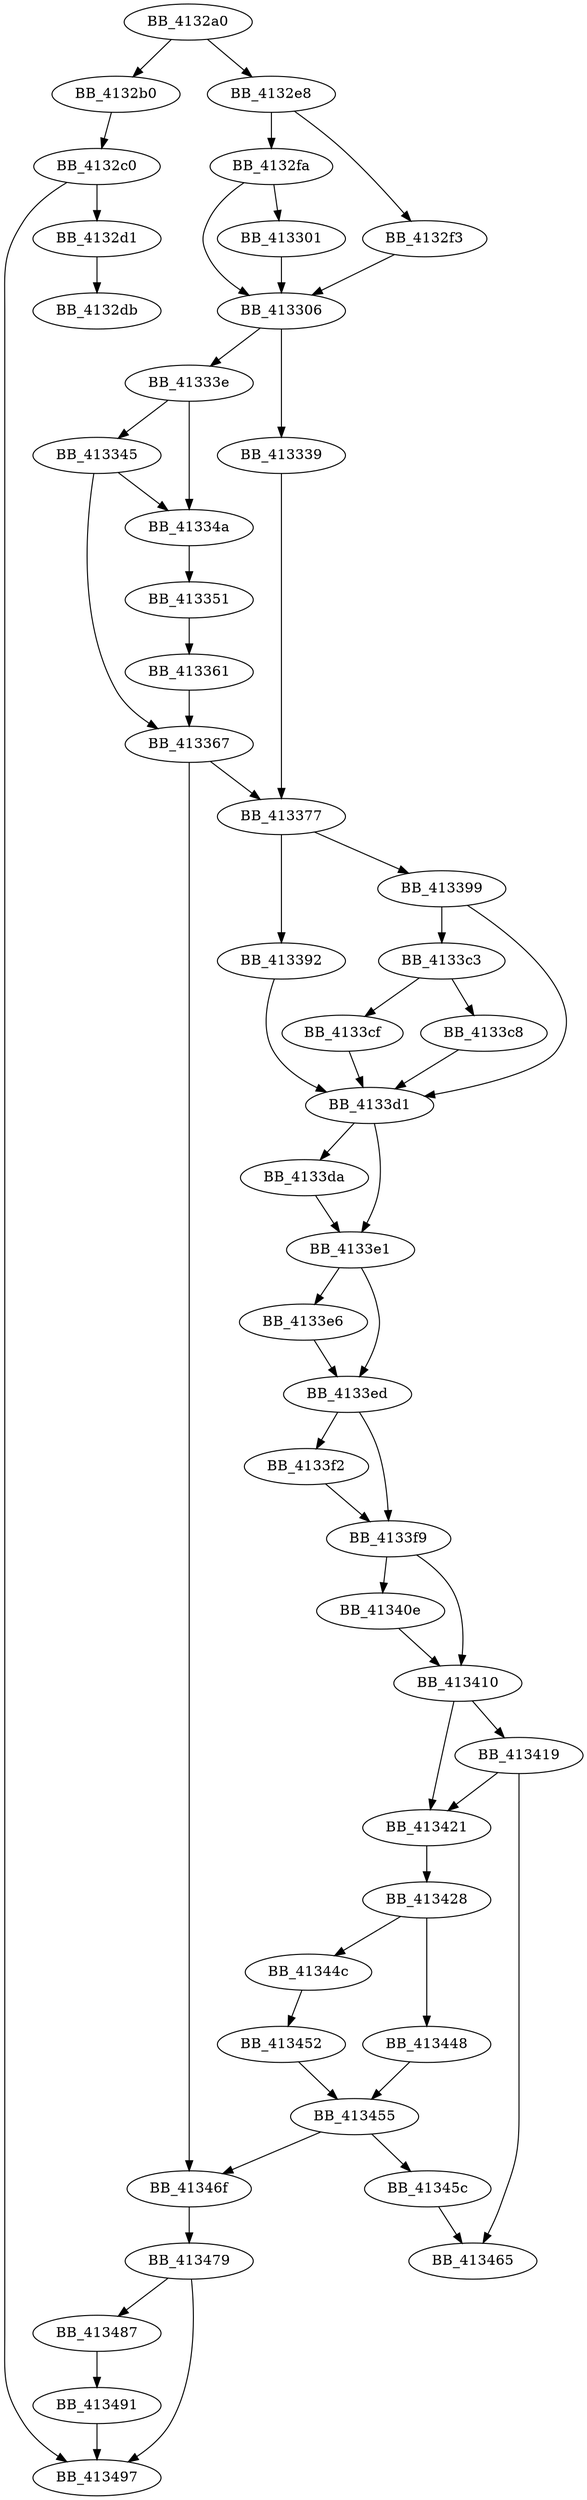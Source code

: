 DiGraph sub_4132A0{
BB_4132a0->BB_4132b0
BB_4132a0->BB_4132e8
BB_4132b0->BB_4132c0
BB_4132c0->BB_4132d1
BB_4132c0->BB_413497
BB_4132d1->BB_4132db
BB_4132e8->BB_4132f3
BB_4132e8->BB_4132fa
BB_4132f3->BB_413306
BB_4132fa->BB_413301
BB_4132fa->BB_413306
BB_413301->BB_413306
BB_413306->BB_413339
BB_413306->BB_41333e
BB_413339->BB_413377
BB_41333e->BB_413345
BB_41333e->BB_41334a
BB_413345->BB_41334a
BB_413345->BB_413367
BB_41334a->BB_413351
BB_413351->BB_413361
BB_413361->BB_413367
BB_413367->BB_413377
BB_413367->BB_41346f
BB_413377->BB_413392
BB_413377->BB_413399
BB_413392->BB_4133d1
BB_413399->BB_4133c3
BB_413399->BB_4133d1
BB_4133c3->BB_4133c8
BB_4133c3->BB_4133cf
BB_4133c8->BB_4133d1
BB_4133cf->BB_4133d1
BB_4133d1->BB_4133da
BB_4133d1->BB_4133e1
BB_4133da->BB_4133e1
BB_4133e1->BB_4133e6
BB_4133e1->BB_4133ed
BB_4133e6->BB_4133ed
BB_4133ed->BB_4133f2
BB_4133ed->BB_4133f9
BB_4133f2->BB_4133f9
BB_4133f9->BB_41340e
BB_4133f9->BB_413410
BB_41340e->BB_413410
BB_413410->BB_413419
BB_413410->BB_413421
BB_413419->BB_413421
BB_413419->BB_413465
BB_413421->BB_413428
BB_413428->BB_413448
BB_413428->BB_41344c
BB_413448->BB_413455
BB_41344c->BB_413452
BB_413452->BB_413455
BB_413455->BB_41345c
BB_413455->BB_41346f
BB_41345c->BB_413465
BB_41346f->BB_413479
BB_413479->BB_413487
BB_413479->BB_413497
BB_413487->BB_413491
BB_413491->BB_413497
}
